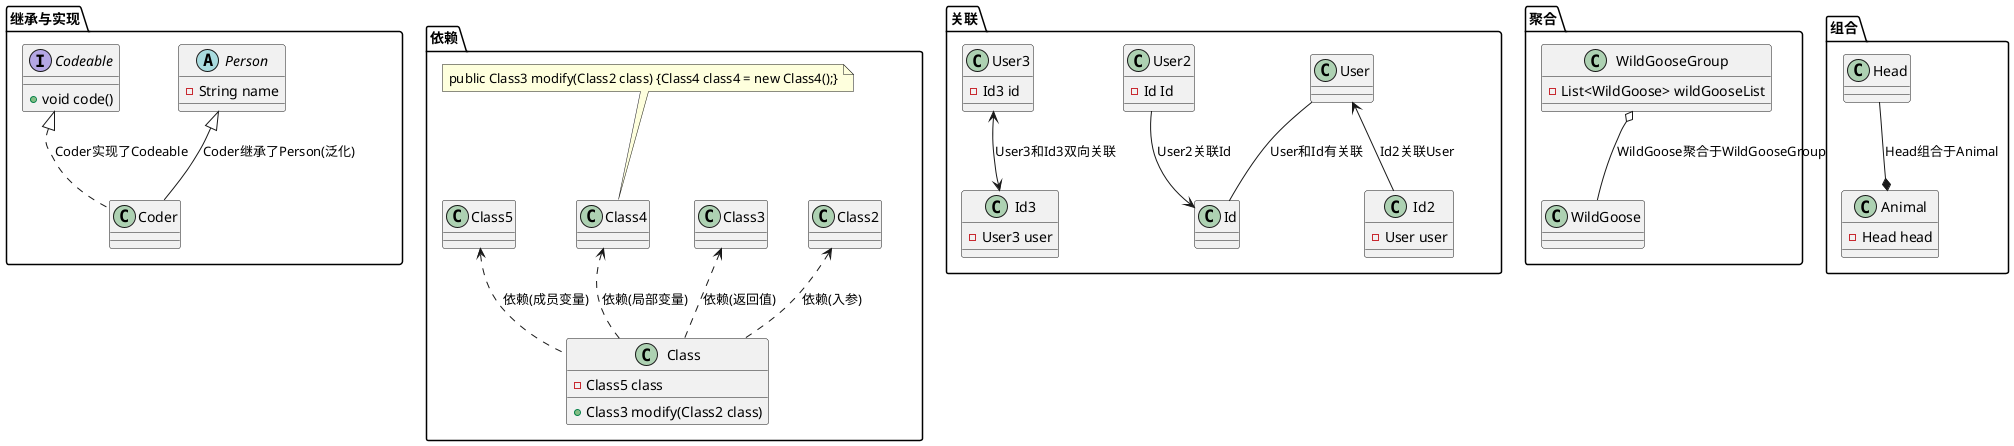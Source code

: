 @startuml

package 继承与实现 {
  abstract class Person {
  	- String name
  }
  interface Codeable {
  	+ void code()
  }
  class Coder
  Person <|-- Coder : Coder继承了Person(泛化)
  Codeable <|.. Coder : Coder实现了Codeable
}

package 依赖 {
	class Class {
		- Class5 class
		+ Class3 modify(Class2 class)
	}
	class Class2
	class Class3
	class Class4
	note top of Class4 : public Class3 modify(Class2 class) {Class4 class4 = new Class4();}
	Class2 <.. Class : 依赖(入参)
	Class3 <.. Class : 依赖(返回值)
	Class4 <.. Class : 依赖(局部变量)
	Class5 <.. Class : 依赖(成员变量)
}

package 关联 {
	class User
    class Id
    User -- Id : User和Id有关联
    class User2 {
    	- Id Id
    }
    User2 --> Id : User2关联Id
    class Id2 {
    	- User user
    }
    User <-- Id2 : Id2关联User
    class User3 {
    	- Id3 id
    }
    class Id3 {
    	- User3 user
    }
    User3 <--> Id3 : User3和Id3双向关联
}

package 聚合 {
	class WildGoose
    class WildGooseGroup {
    	- List<WildGoose> wildGooseList
    }
    WildGooseGroup o-- WildGoose : WildGoose聚合于WildGooseGroup
}

package 组合 {
	class Animal {
    	- Head head
    }
    class Head
    Head --* Animal : Head组合于Animal
}

@enduml
